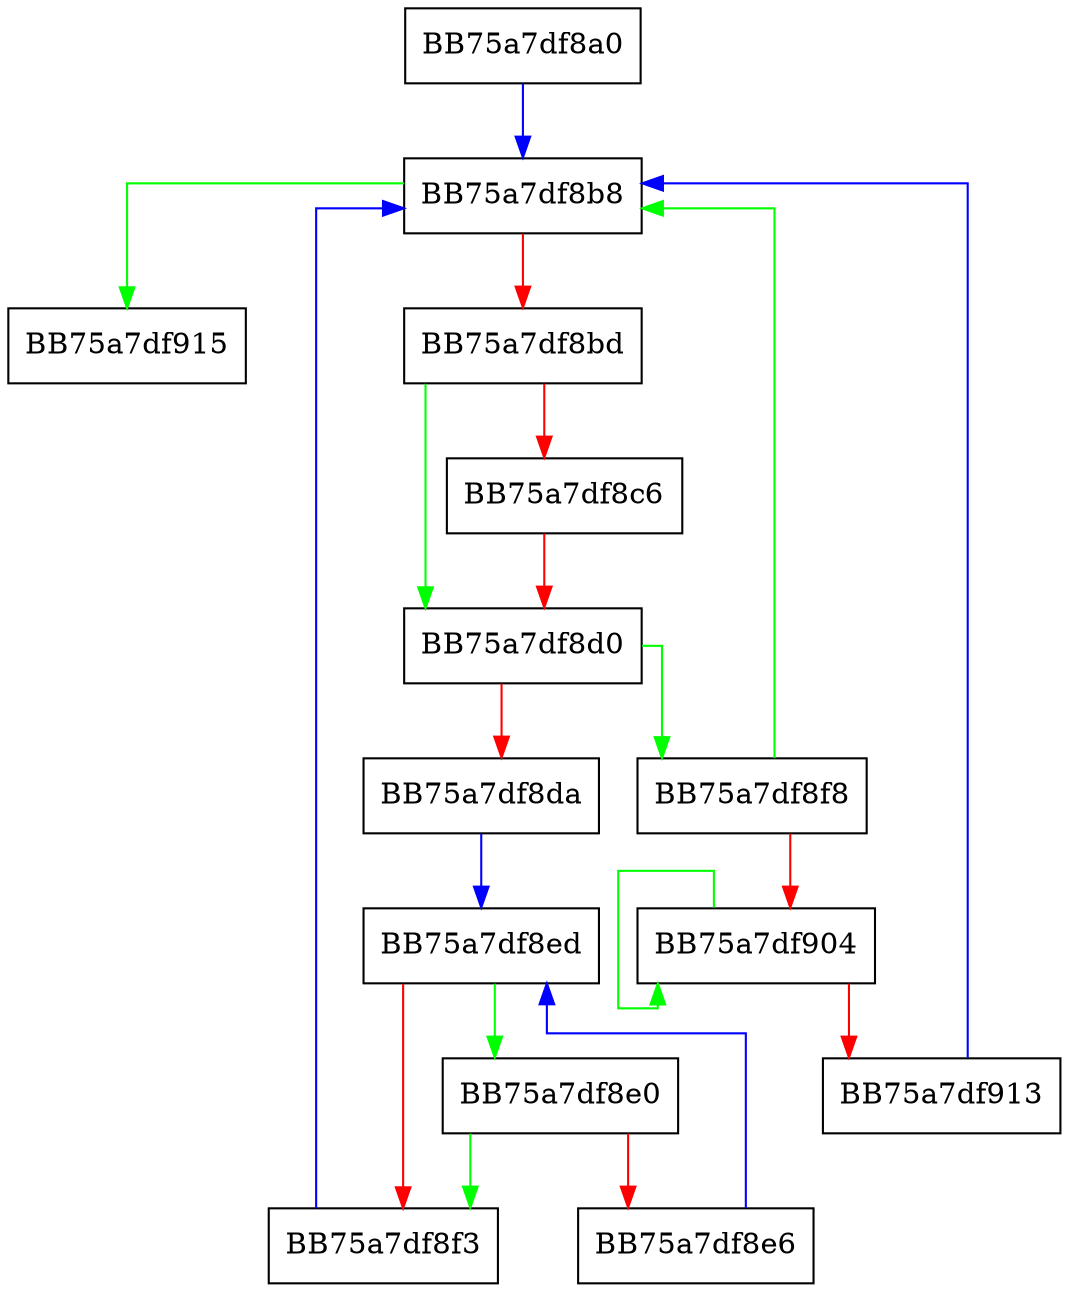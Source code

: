 digraph clear {
  node [shape="box"];
  graph [splines=ortho];
  BB75a7df8a0 -> BB75a7df8b8 [color="blue"];
  BB75a7df8b8 -> BB75a7df915 [color="green"];
  BB75a7df8b8 -> BB75a7df8bd [color="red"];
  BB75a7df8bd -> BB75a7df8d0 [color="green"];
  BB75a7df8bd -> BB75a7df8c6 [color="red"];
  BB75a7df8c6 -> BB75a7df8d0 [color="red"];
  BB75a7df8d0 -> BB75a7df8f8 [color="green"];
  BB75a7df8d0 -> BB75a7df8da [color="red"];
  BB75a7df8da -> BB75a7df8ed [color="blue"];
  BB75a7df8e0 -> BB75a7df8f3 [color="green"];
  BB75a7df8e0 -> BB75a7df8e6 [color="red"];
  BB75a7df8e6 -> BB75a7df8ed [color="blue"];
  BB75a7df8ed -> BB75a7df8e0 [color="green"];
  BB75a7df8ed -> BB75a7df8f3 [color="red"];
  BB75a7df8f3 -> BB75a7df8b8 [color="blue"];
  BB75a7df8f8 -> BB75a7df8b8 [color="green"];
  BB75a7df8f8 -> BB75a7df904 [color="red"];
  BB75a7df904 -> BB75a7df904 [color="green"];
  BB75a7df904 -> BB75a7df913 [color="red"];
  BB75a7df913 -> BB75a7df8b8 [color="blue"];
}